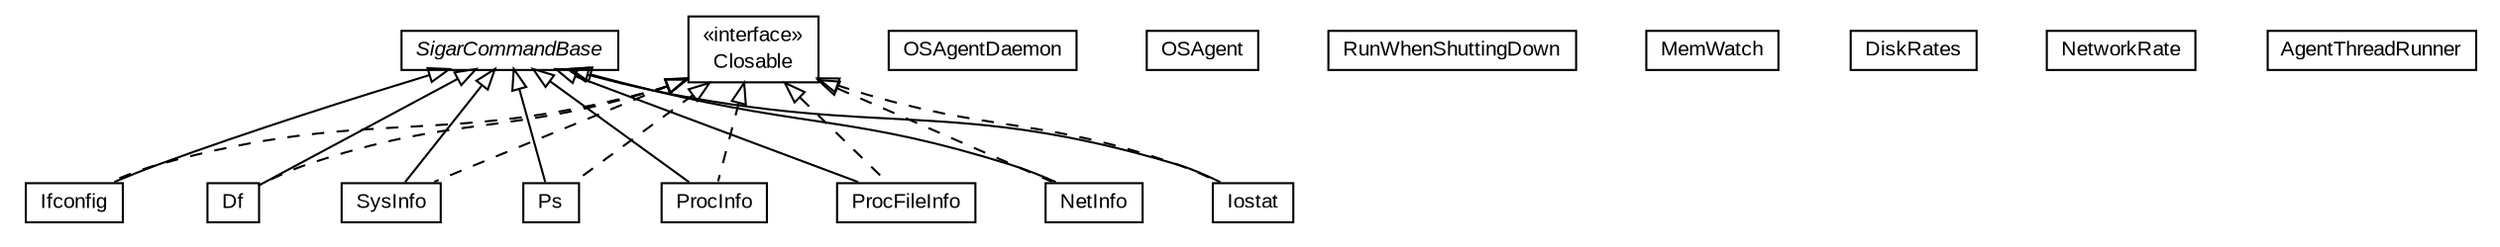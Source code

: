 #!/usr/local/bin/dot
#
# Class diagram 
# Generated by UMLGraph version R5_6-24-gf6e263 (http://www.umlgraph.org/)
#

digraph G {
	edge [fontname="arial",fontsize=10,labelfontname="arial",labelfontsize=10];
	node [fontname="arial",fontsize=10,shape=plaintext];
	nodesep=0.25;
	ranksep=0.5;
	// org.miloss.fgsms.osagent.SysInfo
	c41679 [label=<<table title="org.miloss.fgsms.osagent.SysInfo" border="0" cellborder="1" cellspacing="0" cellpadding="2" port="p" href="./SysInfo.html">
		<tr><td><table border="0" cellspacing="0" cellpadding="1">
<tr><td align="center" balign="center"> SysInfo </td></tr>
		</table></td></tr>
		</table>>, URL="./SysInfo.html", fontname="arial", fontcolor="black", fontsize=10.0];
	// org.miloss.fgsms.osagent.SigarCommandBase
	c41680 [label=<<table title="org.miloss.fgsms.osagent.SigarCommandBase" border="0" cellborder="1" cellspacing="0" cellpadding="2" port="p" href="./SigarCommandBase.html">
		<tr><td><table border="0" cellspacing="0" cellpadding="1">
<tr><td align="center" balign="center"><font face="arial italic"> SigarCommandBase </font></td></tr>
		</table></td></tr>
		</table>>, URL="./SigarCommandBase.html", fontname="arial", fontcolor="black", fontsize=10.0];
	// org.miloss.fgsms.osagent.Ps
	c41681 [label=<<table title="org.miloss.fgsms.osagent.Ps" border="0" cellborder="1" cellspacing="0" cellpadding="2" port="p" href="./Ps.html">
		<tr><td><table border="0" cellspacing="0" cellpadding="1">
<tr><td align="center" balign="center"> Ps </td></tr>
		</table></td></tr>
		</table>>, URL="./Ps.html", fontname="arial", fontcolor="black", fontsize=10.0];
	// org.miloss.fgsms.osagent.ProcInfo
	c41682 [label=<<table title="org.miloss.fgsms.osagent.ProcInfo" border="0" cellborder="1" cellspacing="0" cellpadding="2" port="p" href="./ProcInfo.html">
		<tr><td><table border="0" cellspacing="0" cellpadding="1">
<tr><td align="center" balign="center"> ProcInfo </td></tr>
		</table></td></tr>
		</table>>, URL="./ProcInfo.html", fontname="arial", fontcolor="black", fontsize=10.0];
	// org.miloss.fgsms.osagent.ProcFileInfo
	c41683 [label=<<table title="org.miloss.fgsms.osagent.ProcFileInfo" border="0" cellborder="1" cellspacing="0" cellpadding="2" port="p" href="./ProcFileInfo.html">
		<tr><td><table border="0" cellspacing="0" cellpadding="1">
<tr><td align="center" balign="center"> ProcFileInfo </td></tr>
		</table></td></tr>
		</table>>, URL="./ProcFileInfo.html", fontname="arial", fontcolor="black", fontsize=10.0];
	// org.miloss.fgsms.osagent.OSAgentDaemon
	c41684 [label=<<table title="org.miloss.fgsms.osagent.OSAgentDaemon" border="0" cellborder="1" cellspacing="0" cellpadding="2" port="p" href="./OSAgentDaemon.html">
		<tr><td><table border="0" cellspacing="0" cellpadding="1">
<tr><td align="center" balign="center"> OSAgentDaemon </td></tr>
		</table></td></tr>
		</table>>, URL="./OSAgentDaemon.html", fontname="arial", fontcolor="black", fontsize=10.0];
	// org.miloss.fgsms.osagent.OSAgent
	c41685 [label=<<table title="org.miloss.fgsms.osagent.OSAgent" border="0" cellborder="1" cellspacing="0" cellpadding="2" port="p" href="./OSAgent.html">
		<tr><td><table border="0" cellspacing="0" cellpadding="1">
<tr><td align="center" balign="center"> OSAgent </td></tr>
		</table></td></tr>
		</table>>, URL="./OSAgent.html", fontname="arial", fontcolor="black", fontsize=10.0];
	// org.miloss.fgsms.osagent.OSAgent.RunWhenShuttingDown
	c41686 [label=<<table title="org.miloss.fgsms.osagent.OSAgent.RunWhenShuttingDown" border="0" cellborder="1" cellspacing="0" cellpadding="2" port="p" href="./OSAgent.RunWhenShuttingDown.html">
		<tr><td><table border="0" cellspacing="0" cellpadding="1">
<tr><td align="center" balign="center"> RunWhenShuttingDown </td></tr>
		</table></td></tr>
		</table>>, URL="./OSAgent.RunWhenShuttingDown.html", fontname="arial", fontcolor="black", fontsize=10.0];
	// org.miloss.fgsms.osagent.NetInfo
	c41687 [label=<<table title="org.miloss.fgsms.osagent.NetInfo" border="0" cellborder="1" cellspacing="0" cellpadding="2" port="p" href="./NetInfo.html">
		<tr><td><table border="0" cellspacing="0" cellpadding="1">
<tr><td align="center" balign="center"> NetInfo </td></tr>
		</table></td></tr>
		</table>>, URL="./NetInfo.html", fontname="arial", fontcolor="black", fontsize=10.0];
	// org.miloss.fgsms.osagent.MemWatch
	c41688 [label=<<table title="org.miloss.fgsms.osagent.MemWatch" border="0" cellborder="1" cellspacing="0" cellpadding="2" port="p" href="./MemWatch.html">
		<tr><td><table border="0" cellspacing="0" cellpadding="1">
<tr><td align="center" balign="center"> MemWatch </td></tr>
		</table></td></tr>
		</table>>, URL="./MemWatch.html", fontname="arial", fontcolor="black", fontsize=10.0];
	// org.miloss.fgsms.osagent.Iostat
	c41689 [label=<<table title="org.miloss.fgsms.osagent.Iostat" border="0" cellborder="1" cellspacing="0" cellpadding="2" port="p" href="./Iostat.html">
		<tr><td><table border="0" cellspacing="0" cellpadding="1">
<tr><td align="center" balign="center"> Iostat </td></tr>
		</table></td></tr>
		</table>>, URL="./Iostat.html", fontname="arial", fontcolor="black", fontsize=10.0];
	// org.miloss.fgsms.osagent.Iostat.DiskRates
	c41690 [label=<<table title="org.miloss.fgsms.osagent.Iostat.DiskRates" border="0" cellborder="1" cellspacing="0" cellpadding="2" port="p" href="./Iostat.DiskRates.html">
		<tr><td><table border="0" cellspacing="0" cellpadding="1">
<tr><td align="center" balign="center"> DiskRates </td></tr>
		</table></td></tr>
		</table>>, URL="./Iostat.DiskRates.html", fontname="arial", fontcolor="black", fontsize=10.0];
	// org.miloss.fgsms.osagent.Ifconfig
	c41691 [label=<<table title="org.miloss.fgsms.osagent.Ifconfig" border="0" cellborder="1" cellspacing="0" cellpadding="2" port="p" href="./Ifconfig.html">
		<tr><td><table border="0" cellspacing="0" cellpadding="1">
<tr><td align="center" balign="center"> Ifconfig </td></tr>
		</table></td></tr>
		</table>>, URL="./Ifconfig.html", fontname="arial", fontcolor="black", fontsize=10.0];
	// org.miloss.fgsms.osagent.Ifconfig.NetworkRate
	c41692 [label=<<table title="org.miloss.fgsms.osagent.Ifconfig.NetworkRate" border="0" cellborder="1" cellspacing="0" cellpadding="2" port="p" href="./Ifconfig.NetworkRate.html">
		<tr><td><table border="0" cellspacing="0" cellpadding="1">
<tr><td align="center" balign="center"> NetworkRate </td></tr>
		</table></td></tr>
		</table>>, URL="./Ifconfig.NetworkRate.html", fontname="arial", fontcolor="black", fontsize=10.0];
	// org.miloss.fgsms.osagent.Df
	c41693 [label=<<table title="org.miloss.fgsms.osagent.Df" border="0" cellborder="1" cellspacing="0" cellpadding="2" port="p" href="./Df.html">
		<tr><td><table border="0" cellspacing="0" cellpadding="1">
<tr><td align="center" balign="center"> Df </td></tr>
		</table></td></tr>
		</table>>, URL="./Df.html", fontname="arial", fontcolor="black", fontsize=10.0];
	// org.miloss.fgsms.osagent.Closable
	c41694 [label=<<table title="org.miloss.fgsms.osagent.Closable" border="0" cellborder="1" cellspacing="0" cellpadding="2" port="p" href="./Closable.html">
		<tr><td><table border="0" cellspacing="0" cellpadding="1">
<tr><td align="center" balign="center"> &#171;interface&#187; </td></tr>
<tr><td align="center" balign="center"> Closable </td></tr>
		</table></td></tr>
		</table>>, URL="./Closable.html", fontname="arial", fontcolor="black", fontsize=10.0];
	// org.miloss.fgsms.osagent.AgentThreadRunner
	c41695 [label=<<table title="org.miloss.fgsms.osagent.AgentThreadRunner" border="0" cellborder="1" cellspacing="0" cellpadding="2" port="p" href="./AgentThreadRunner.html">
		<tr><td><table border="0" cellspacing="0" cellpadding="1">
<tr><td align="center" balign="center"> AgentThreadRunner </td></tr>
		</table></td></tr>
		</table>>, URL="./AgentThreadRunner.html", fontname="arial", fontcolor="black", fontsize=10.0];
	//org.miloss.fgsms.osagent.SysInfo extends org.miloss.fgsms.osagent.SigarCommandBase
	c41680:p -> c41679:p [dir=back,arrowtail=empty];
	//org.miloss.fgsms.osagent.SysInfo implements org.miloss.fgsms.osagent.Closable
	c41694:p -> c41679:p [dir=back,arrowtail=empty,style=dashed];
	//org.miloss.fgsms.osagent.Ps extends org.miloss.fgsms.osagent.SigarCommandBase
	c41680:p -> c41681:p [dir=back,arrowtail=empty];
	//org.miloss.fgsms.osagent.Ps implements org.miloss.fgsms.osagent.Closable
	c41694:p -> c41681:p [dir=back,arrowtail=empty,style=dashed];
	//org.miloss.fgsms.osagent.ProcInfo extends org.miloss.fgsms.osagent.SigarCommandBase
	c41680:p -> c41682:p [dir=back,arrowtail=empty];
	//org.miloss.fgsms.osagent.ProcInfo implements org.miloss.fgsms.osagent.Closable
	c41694:p -> c41682:p [dir=back,arrowtail=empty,style=dashed];
	//org.miloss.fgsms.osagent.ProcFileInfo extends org.miloss.fgsms.osagent.SigarCommandBase
	c41680:p -> c41683:p [dir=back,arrowtail=empty];
	//org.miloss.fgsms.osagent.ProcFileInfo implements org.miloss.fgsms.osagent.Closable
	c41694:p -> c41683:p [dir=back,arrowtail=empty,style=dashed];
	//org.miloss.fgsms.osagent.NetInfo extends org.miloss.fgsms.osagent.SigarCommandBase
	c41680:p -> c41687:p [dir=back,arrowtail=empty];
	//org.miloss.fgsms.osagent.NetInfo implements org.miloss.fgsms.osagent.Closable
	c41694:p -> c41687:p [dir=back,arrowtail=empty,style=dashed];
	//org.miloss.fgsms.osagent.Iostat extends org.miloss.fgsms.osagent.SigarCommandBase
	c41680:p -> c41689:p [dir=back,arrowtail=empty];
	//org.miloss.fgsms.osagent.Iostat implements org.miloss.fgsms.osagent.Closable
	c41694:p -> c41689:p [dir=back,arrowtail=empty,style=dashed];
	//org.miloss.fgsms.osagent.Ifconfig extends org.miloss.fgsms.osagent.SigarCommandBase
	c41680:p -> c41691:p [dir=back,arrowtail=empty];
	//org.miloss.fgsms.osagent.Ifconfig implements org.miloss.fgsms.osagent.Closable
	c41694:p -> c41691:p [dir=back,arrowtail=empty,style=dashed];
	//org.miloss.fgsms.osagent.Df extends org.miloss.fgsms.osagent.SigarCommandBase
	c41680:p -> c41693:p [dir=back,arrowtail=empty];
	//org.miloss.fgsms.osagent.Df implements org.miloss.fgsms.osagent.Closable
	c41694:p -> c41693:p [dir=back,arrowtail=empty,style=dashed];
}

